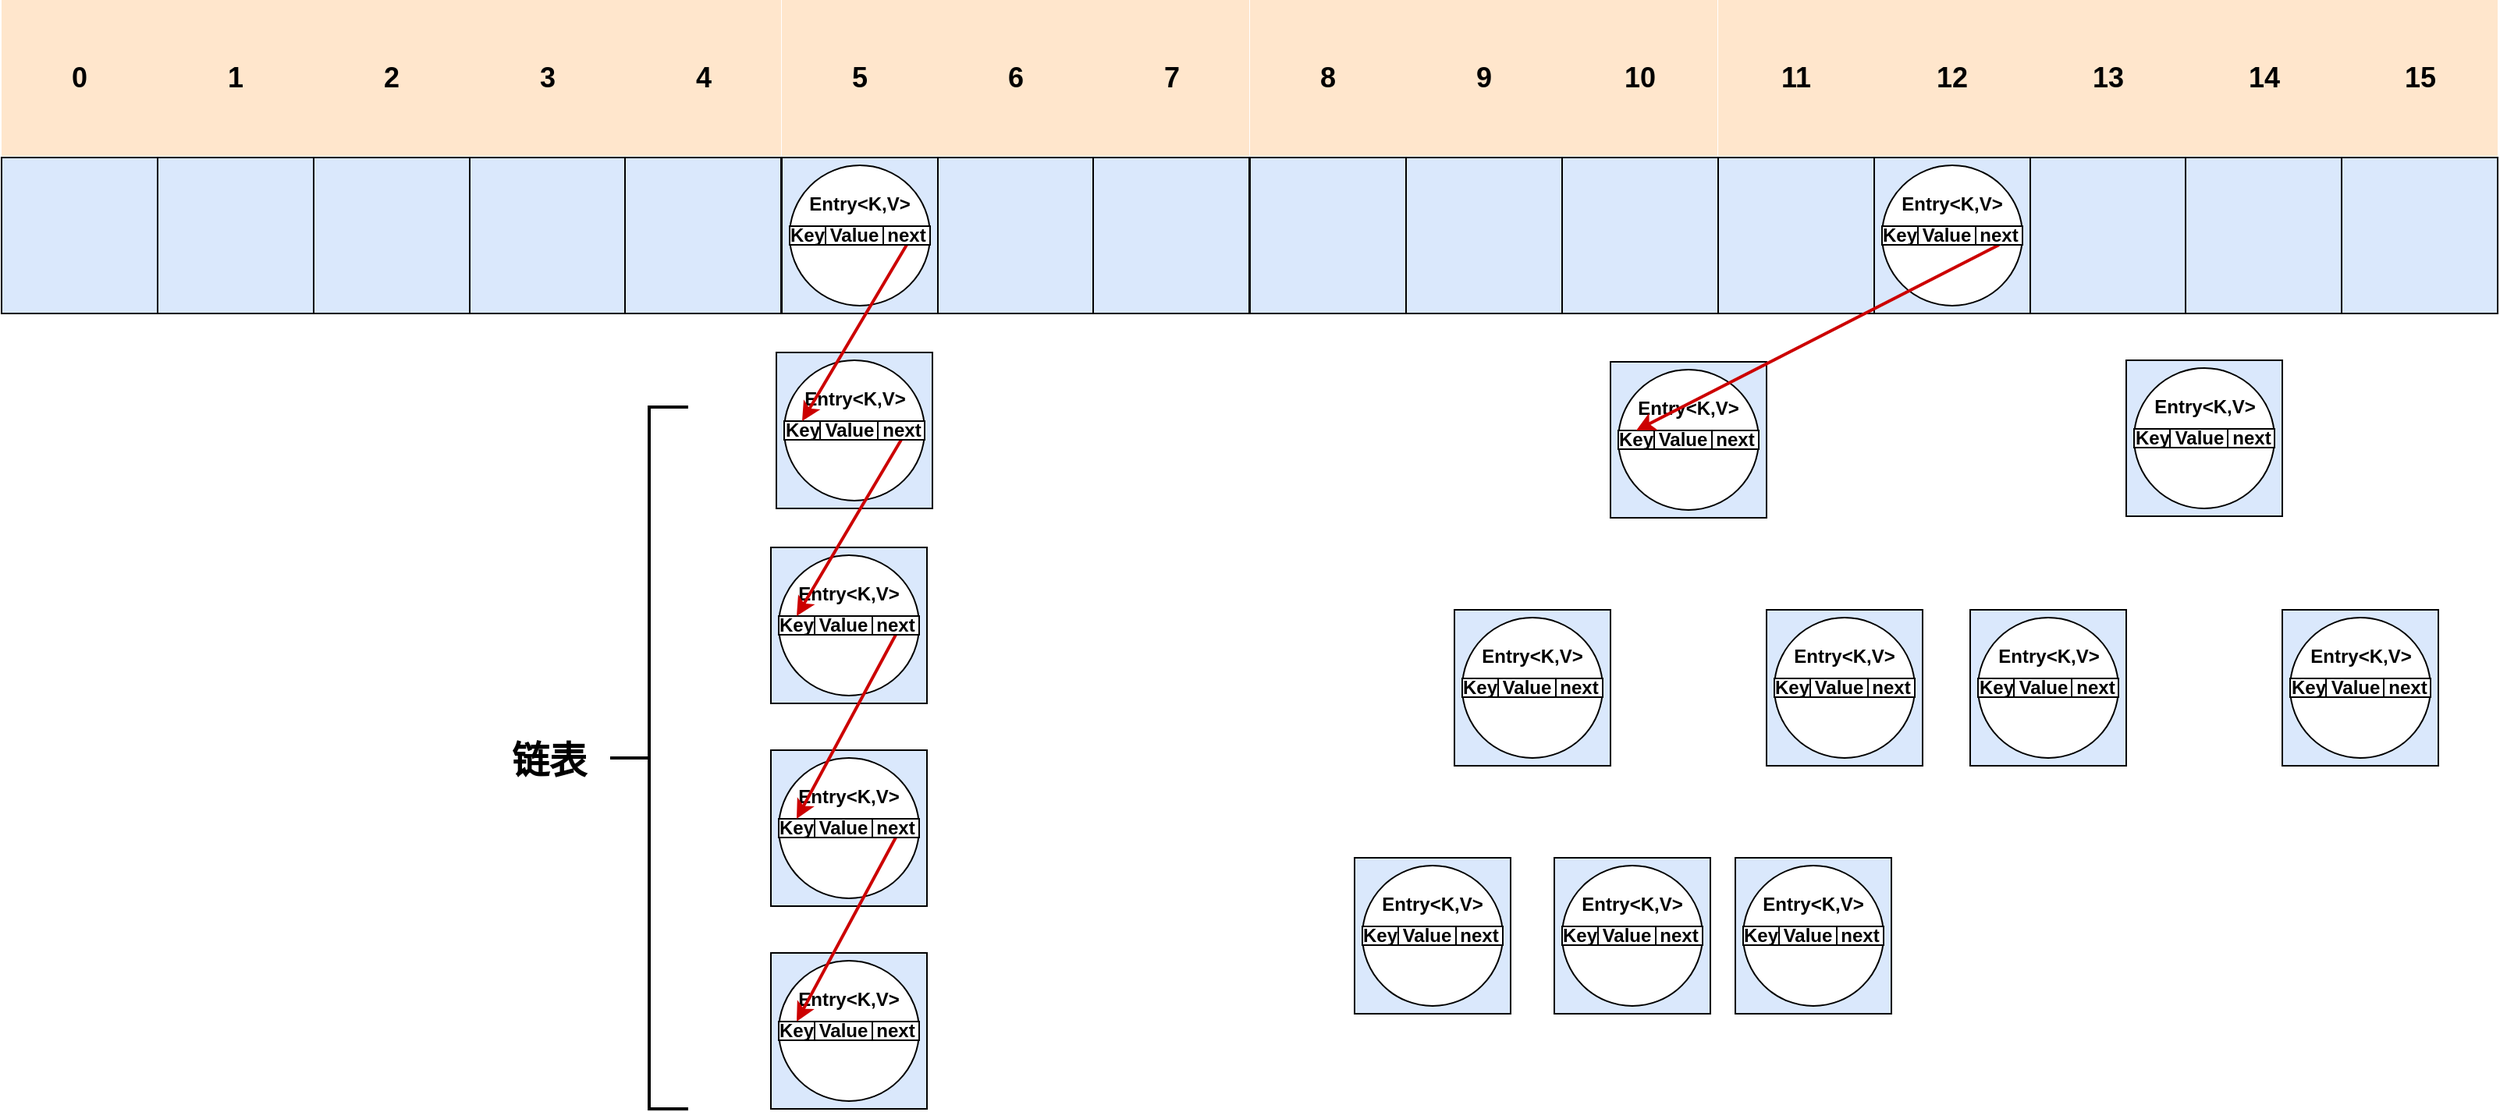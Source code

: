 <mxfile version="12.2.2" type="device" pages="1"><diagram id="vtTkciOFI5p96sIDSIFY" name="第 1 页"><mxGraphModel dx="2500" dy="967" grid="1" gridSize="10" guides="1" tooltips="1" connect="1" arrows="1" fold="1" page="1" pageScale="1" pageWidth="827" pageHeight="1169" math="0" shadow="0"><root><mxCell id="0"/><mxCell id="1" parent="0"/><mxCell id="NTlcI-TXhsn1tNO4Cmrb-234" value="" style="rounded=0;whiteSpace=wrap;html=1;fillColor=#dae8fc;strokeColor=#000000;fontStyle=1" vertex="1" parent="1"><mxGeometry x="561.5" y="1040" width="100" height="100" as="geometry"/></mxCell><mxCell id="NTlcI-TXhsn1tNO4Cmrb-235" value="" style="ellipse;whiteSpace=wrap;html=1;aspect=fixed;strokeColor=#000000;fontStyle=1" vertex="1" parent="1"><mxGeometry x="566.5" y="1045" width="90" height="90" as="geometry"/></mxCell><mxCell id="NTlcI-TXhsn1tNO4Cmrb-236" value="Entry&amp;lt;K,V&amp;gt;" style="text;html=1;strokeColor=none;fillColor=none;align=center;verticalAlign=middle;whiteSpace=wrap;rounded=0;fontStyle=1" vertex="1" parent="1"><mxGeometry x="591.5" y="1060" width="40" height="20" as="geometry"/></mxCell><mxCell id="NTlcI-TXhsn1tNO4Cmrb-237" value="Key" style="rounded=0;whiteSpace=wrap;html=1;strokeColor=#000000;fontStyle=1" vertex="1" parent="1"><mxGeometry x="566.5" y="1084" width="23" height="12" as="geometry"/></mxCell><mxCell id="NTlcI-TXhsn1tNO4Cmrb-238" value="Value" style="rounded=0;whiteSpace=wrap;html=1;strokeColor=#000000;fontStyle=1" vertex="1" parent="1"><mxGeometry x="589.5" y="1084" width="37" height="12" as="geometry"/></mxCell><mxCell id="NTlcI-TXhsn1tNO4Cmrb-239" value="next" style="rounded=0;whiteSpace=wrap;html=1;strokeColor=#000000;fontStyle=1" vertex="1" parent="1"><mxGeometry x="626.5" y="1084" width="30" height="12" as="geometry"/></mxCell><mxCell id="NTlcI-TXhsn1tNO4Cmrb-240" value="" style="rounded=0;whiteSpace=wrap;html=1;fillColor=#dae8fc;strokeColor=#000000;fontStyle=1" vertex="1" parent="1"><mxGeometry x="131" y="1200" width="100" height="100" as="geometry"/></mxCell><mxCell id="NTlcI-TXhsn1tNO4Cmrb-241" value="" style="ellipse;whiteSpace=wrap;html=1;aspect=fixed;strokeColor=#000000;fontStyle=1" vertex="1" parent="1"><mxGeometry x="136" y="1205" width="90" height="90" as="geometry"/></mxCell><mxCell id="NTlcI-TXhsn1tNO4Cmrb-242" value="Entry&amp;lt;K,V&amp;gt;" style="text;html=1;strokeColor=none;fillColor=none;align=center;verticalAlign=middle;whiteSpace=wrap;rounded=0;fontStyle=1" vertex="1" parent="1"><mxGeometry x="161" y="1220" width="40" height="20" as="geometry"/></mxCell><mxCell id="NTlcI-TXhsn1tNO4Cmrb-243" value="Key" style="rounded=0;whiteSpace=wrap;html=1;strokeColor=#000000;fontStyle=1" vertex="1" parent="1"><mxGeometry x="136" y="1244" width="23" height="12" as="geometry"/></mxCell><mxCell id="NTlcI-TXhsn1tNO4Cmrb-244" value="Value" style="rounded=0;whiteSpace=wrap;html=1;strokeColor=#000000;fontStyle=1" vertex="1" parent="1"><mxGeometry x="159" y="1244" width="37" height="12" as="geometry"/></mxCell><mxCell id="NTlcI-TXhsn1tNO4Cmrb-245" value="next" style="rounded=0;whiteSpace=wrap;html=1;strokeColor=#000000;fontStyle=1" vertex="1" parent="1"><mxGeometry x="196" y="1244" width="30" height="12" as="geometry"/></mxCell><mxCell id="NTlcI-TXhsn1tNO4Cmrb-246" value="" style="rounded=0;whiteSpace=wrap;html=1;fillColor=#dae8fc;strokeColor=#000000;fontStyle=1" vertex="1" parent="1"><mxGeometry x="331" y="1200" width="100" height="100" as="geometry"/></mxCell><mxCell id="NTlcI-TXhsn1tNO4Cmrb-247" value="" style="ellipse;whiteSpace=wrap;html=1;aspect=fixed;strokeColor=#000000;fontStyle=1" vertex="1" parent="1"><mxGeometry x="336" y="1205" width="90" height="90" as="geometry"/></mxCell><mxCell id="NTlcI-TXhsn1tNO4Cmrb-248" value="Entry&amp;lt;K,V&amp;gt;" style="text;html=1;strokeColor=none;fillColor=none;align=center;verticalAlign=middle;whiteSpace=wrap;rounded=0;fontStyle=1" vertex="1" parent="1"><mxGeometry x="361" y="1220" width="40" height="20" as="geometry"/></mxCell><mxCell id="NTlcI-TXhsn1tNO4Cmrb-249" value="Key" style="rounded=0;whiteSpace=wrap;html=1;strokeColor=#000000;fontStyle=1" vertex="1" parent="1"><mxGeometry x="336" y="1244" width="23" height="12" as="geometry"/></mxCell><mxCell id="NTlcI-TXhsn1tNO4Cmrb-250" value="Value" style="rounded=0;whiteSpace=wrap;html=1;strokeColor=#000000;fontStyle=1" vertex="1" parent="1"><mxGeometry x="359" y="1244" width="37" height="12" as="geometry"/></mxCell><mxCell id="NTlcI-TXhsn1tNO4Cmrb-251" value="next" style="rounded=0;whiteSpace=wrap;html=1;strokeColor=#000000;fontStyle=1" vertex="1" parent="1"><mxGeometry x="396" y="1244" width="30" height="12" as="geometry"/></mxCell><mxCell id="NTlcI-TXhsn1tNO4Cmrb-252" value="" style="rounded=0;whiteSpace=wrap;html=1;fillColor=#dae8fc;strokeColor=#000000;fontStyle=1" vertex="1" parent="1"><mxGeometry x="461.5" y="1200" width="100" height="100" as="geometry"/></mxCell><mxCell id="NTlcI-TXhsn1tNO4Cmrb-253" value="" style="ellipse;whiteSpace=wrap;html=1;aspect=fixed;strokeColor=#000000;fontStyle=1" vertex="1" parent="1"><mxGeometry x="466.5" y="1205" width="90" height="90" as="geometry"/></mxCell><mxCell id="NTlcI-TXhsn1tNO4Cmrb-254" value="Entry&amp;lt;K,V&amp;gt;" style="text;html=1;strokeColor=none;fillColor=none;align=center;verticalAlign=middle;whiteSpace=wrap;rounded=0;fontStyle=1" vertex="1" parent="1"><mxGeometry x="491.5" y="1220" width="40" height="20" as="geometry"/></mxCell><mxCell id="NTlcI-TXhsn1tNO4Cmrb-255" value="Key" style="rounded=0;whiteSpace=wrap;html=1;strokeColor=#000000;fontStyle=1" vertex="1" parent="1"><mxGeometry x="466.5" y="1244" width="23" height="12" as="geometry"/></mxCell><mxCell id="NTlcI-TXhsn1tNO4Cmrb-256" value="Value" style="rounded=0;whiteSpace=wrap;html=1;strokeColor=#000000;fontStyle=1" vertex="1" parent="1"><mxGeometry x="489.5" y="1244" width="37" height="12" as="geometry"/></mxCell><mxCell id="NTlcI-TXhsn1tNO4Cmrb-257" value="next" style="rounded=0;whiteSpace=wrap;html=1;strokeColor=#000000;fontStyle=1" vertex="1" parent="1"><mxGeometry x="526.5" y="1244" width="30" height="12" as="geometry"/></mxCell><mxCell id="NTlcI-TXhsn1tNO4Cmrb-258" value="" style="rounded=0;whiteSpace=wrap;html=1;fillColor=#dae8fc;strokeColor=#000000;fontStyle=1" vertex="1" parent="1"><mxGeometry x="661.5" y="1200" width="100" height="100" as="geometry"/></mxCell><mxCell id="NTlcI-TXhsn1tNO4Cmrb-259" value="" style="ellipse;whiteSpace=wrap;html=1;aspect=fixed;strokeColor=#000000;fontStyle=1" vertex="1" parent="1"><mxGeometry x="666.5" y="1205" width="90" height="90" as="geometry"/></mxCell><mxCell id="NTlcI-TXhsn1tNO4Cmrb-260" value="Entry&amp;lt;K,V&amp;gt;" style="text;html=1;strokeColor=none;fillColor=none;align=center;verticalAlign=middle;whiteSpace=wrap;rounded=0;fontStyle=1" vertex="1" parent="1"><mxGeometry x="691.5" y="1220" width="40" height="20" as="geometry"/></mxCell><mxCell id="NTlcI-TXhsn1tNO4Cmrb-261" value="Key" style="rounded=0;whiteSpace=wrap;html=1;strokeColor=#000000;fontStyle=1" vertex="1" parent="1"><mxGeometry x="666.5" y="1244" width="23" height="12" as="geometry"/></mxCell><mxCell id="NTlcI-TXhsn1tNO4Cmrb-262" value="Value" style="rounded=0;whiteSpace=wrap;html=1;strokeColor=#000000;fontStyle=1" vertex="1" parent="1"><mxGeometry x="689.5" y="1244" width="37" height="12" as="geometry"/></mxCell><mxCell id="NTlcI-TXhsn1tNO4Cmrb-263" value="next" style="rounded=0;whiteSpace=wrap;html=1;strokeColor=#000000;fontStyle=1" vertex="1" parent="1"><mxGeometry x="726.5" y="1244" width="30" height="12" as="geometry"/></mxCell><mxCell id="NTlcI-TXhsn1tNO4Cmrb-264" value="" style="rounded=0;whiteSpace=wrap;html=1;fillColor=#dae8fc;strokeColor=#000000;fontStyle=1" vertex="1" parent="1"><mxGeometry x="67" y="1359" width="100" height="100" as="geometry"/></mxCell><mxCell id="NTlcI-TXhsn1tNO4Cmrb-265" value="" style="ellipse;whiteSpace=wrap;html=1;aspect=fixed;strokeColor=#000000;fontStyle=1" vertex="1" parent="1"><mxGeometry x="72" y="1364" width="90" height="90" as="geometry"/></mxCell><mxCell id="NTlcI-TXhsn1tNO4Cmrb-266" value="Entry&amp;lt;K,V&amp;gt;" style="text;html=1;strokeColor=none;fillColor=none;align=center;verticalAlign=middle;whiteSpace=wrap;rounded=0;fontStyle=1" vertex="1" parent="1"><mxGeometry x="97" y="1379" width="40" height="20" as="geometry"/></mxCell><mxCell id="NTlcI-TXhsn1tNO4Cmrb-267" value="Key" style="rounded=0;whiteSpace=wrap;html=1;strokeColor=#000000;fontStyle=1" vertex="1" parent="1"><mxGeometry x="72" y="1403" width="23" height="12" as="geometry"/></mxCell><mxCell id="NTlcI-TXhsn1tNO4Cmrb-268" value="Value" style="rounded=0;whiteSpace=wrap;html=1;strokeColor=#000000;fontStyle=1" vertex="1" parent="1"><mxGeometry x="95" y="1403" width="37" height="12" as="geometry"/></mxCell><mxCell id="NTlcI-TXhsn1tNO4Cmrb-269" value="next" style="rounded=0;whiteSpace=wrap;html=1;strokeColor=#000000;fontStyle=1" vertex="1" parent="1"><mxGeometry x="132" y="1403" width="30" height="12" as="geometry"/></mxCell><mxCell id="NTlcI-TXhsn1tNO4Cmrb-270" value="" style="rounded=0;whiteSpace=wrap;html=1;fillColor=#dae8fc;strokeColor=#000000;fontStyle=1" vertex="1" parent="1"><mxGeometry x="195" y="1359" width="100" height="100" as="geometry"/></mxCell><mxCell id="NTlcI-TXhsn1tNO4Cmrb-271" value="" style="ellipse;whiteSpace=wrap;html=1;aspect=fixed;strokeColor=#000000;fontStyle=1" vertex="1" parent="1"><mxGeometry x="200" y="1364" width="90" height="90" as="geometry"/></mxCell><mxCell id="NTlcI-TXhsn1tNO4Cmrb-272" value="Entry&amp;lt;K,V&amp;gt;" style="text;html=1;strokeColor=none;fillColor=none;align=center;verticalAlign=middle;whiteSpace=wrap;rounded=0;fontStyle=1" vertex="1" parent="1"><mxGeometry x="225" y="1379" width="40" height="20" as="geometry"/></mxCell><mxCell id="NTlcI-TXhsn1tNO4Cmrb-273" value="Key" style="rounded=0;whiteSpace=wrap;html=1;strokeColor=#000000;fontStyle=1" vertex="1" parent="1"><mxGeometry x="200" y="1403" width="23" height="12" as="geometry"/></mxCell><mxCell id="NTlcI-TXhsn1tNO4Cmrb-274" value="Value" style="rounded=0;whiteSpace=wrap;html=1;strokeColor=#000000;fontStyle=1" vertex="1" parent="1"><mxGeometry x="223" y="1403" width="37" height="12" as="geometry"/></mxCell><mxCell id="NTlcI-TXhsn1tNO4Cmrb-275" value="next" style="rounded=0;whiteSpace=wrap;html=1;strokeColor=#000000;fontStyle=1" vertex="1" parent="1"><mxGeometry x="260" y="1403" width="30" height="12" as="geometry"/></mxCell><mxCell id="NTlcI-TXhsn1tNO4Cmrb-276" value="" style="rounded=0;whiteSpace=wrap;html=1;fillColor=#dae8fc;strokeColor=#000000;fontStyle=1" vertex="1" parent="1"><mxGeometry x="311" y="1359" width="100" height="100" as="geometry"/></mxCell><mxCell id="NTlcI-TXhsn1tNO4Cmrb-277" value="" style="ellipse;whiteSpace=wrap;html=1;aspect=fixed;strokeColor=#000000;fontStyle=1" vertex="1" parent="1"><mxGeometry x="316" y="1364" width="90" height="90" as="geometry"/></mxCell><mxCell id="NTlcI-TXhsn1tNO4Cmrb-278" value="Entry&amp;lt;K,V&amp;gt;" style="text;html=1;strokeColor=none;fillColor=none;align=center;verticalAlign=middle;whiteSpace=wrap;rounded=0;fontStyle=1" vertex="1" parent="1"><mxGeometry x="341" y="1379" width="40" height="20" as="geometry"/></mxCell><mxCell id="NTlcI-TXhsn1tNO4Cmrb-279" value="Key" style="rounded=0;whiteSpace=wrap;html=1;strokeColor=#000000;fontStyle=1" vertex="1" parent="1"><mxGeometry x="316" y="1403" width="23" height="12" as="geometry"/></mxCell><mxCell id="NTlcI-TXhsn1tNO4Cmrb-280" value="Value" style="rounded=0;whiteSpace=wrap;html=1;strokeColor=#000000;fontStyle=1" vertex="1" parent="1"><mxGeometry x="339" y="1403" width="37" height="12" as="geometry"/></mxCell><mxCell id="NTlcI-TXhsn1tNO4Cmrb-281" value="next" style="rounded=0;whiteSpace=wrap;html=1;strokeColor=#000000;fontStyle=1" vertex="1" parent="1"><mxGeometry x="376" y="1403" width="30" height="12" as="geometry"/></mxCell><mxCell id="NTlcI-TXhsn1tNO4Cmrb-228" value="" style="rounded=0;whiteSpace=wrap;html=1;fillColor=#dae8fc;strokeColor=#000000;fontStyle=1" vertex="1" parent="1"><mxGeometry x="231" y="1041" width="100" height="100" as="geometry"/></mxCell><mxCell id="NTlcI-TXhsn1tNO4Cmrb-229" value="" style="ellipse;whiteSpace=wrap;html=1;aspect=fixed;strokeColor=#000000;fontStyle=1" vertex="1" parent="1"><mxGeometry x="236" y="1046" width="90" height="90" as="geometry"/></mxCell><mxCell id="NTlcI-TXhsn1tNO4Cmrb-230" value="Entry&amp;lt;K,V&amp;gt;" style="text;html=1;strokeColor=none;fillColor=none;align=center;verticalAlign=middle;whiteSpace=wrap;rounded=0;fontStyle=1" vertex="1" parent="1"><mxGeometry x="261" y="1061" width="40" height="20" as="geometry"/></mxCell><mxCell id="NTlcI-TXhsn1tNO4Cmrb-231" value="Key" style="rounded=0;whiteSpace=wrap;html=1;strokeColor=#000000;fontStyle=1" vertex="1" parent="1"><mxGeometry x="236" y="1085" width="23" height="12" as="geometry"/></mxCell><mxCell id="NTlcI-TXhsn1tNO4Cmrb-232" value="Value" style="rounded=0;whiteSpace=wrap;html=1;strokeColor=#000000;fontStyle=1" vertex="1" parent="1"><mxGeometry x="259" y="1085" width="37" height="12" as="geometry"/></mxCell><mxCell id="NTlcI-TXhsn1tNO4Cmrb-233" value="next" style="rounded=0;whiteSpace=wrap;html=1;strokeColor=#000000;fontStyle=1" vertex="1" parent="1"><mxGeometry x="296" y="1085" width="30" height="12" as="geometry"/></mxCell><mxCell id="NTlcI-TXhsn1tNO4Cmrb-207" value="" style="rounded=0;whiteSpace=wrap;html=1;fillColor=#dae8fc;strokeColor=#000000;fontStyle=1" vertex="1" parent="1"><mxGeometry x="-307" y="1420" width="100" height="100" as="geometry"/></mxCell><mxCell id="NTlcI-TXhsn1tNO4Cmrb-208" value="" style="ellipse;whiteSpace=wrap;html=1;aspect=fixed;strokeColor=#000000;fontStyle=1" vertex="1" parent="1"><mxGeometry x="-302" y="1425" width="90" height="90" as="geometry"/></mxCell><mxCell id="NTlcI-TXhsn1tNO4Cmrb-209" value="Entry&amp;lt;K,V&amp;gt;" style="text;html=1;strokeColor=none;fillColor=none;align=center;verticalAlign=middle;whiteSpace=wrap;rounded=0;fontStyle=1" vertex="1" parent="1"><mxGeometry x="-277" y="1440" width="40" height="20" as="geometry"/></mxCell><mxCell id="NTlcI-TXhsn1tNO4Cmrb-210" value="Key" style="rounded=0;whiteSpace=wrap;html=1;strokeColor=#000000;fontStyle=1" vertex="1" parent="1"><mxGeometry x="-302" y="1464" width="23" height="12" as="geometry"/></mxCell><mxCell id="NTlcI-TXhsn1tNO4Cmrb-211" value="Value" style="rounded=0;whiteSpace=wrap;html=1;strokeColor=#000000;fontStyle=1" vertex="1" parent="1"><mxGeometry x="-279" y="1464" width="37" height="12" as="geometry"/></mxCell><mxCell id="NTlcI-TXhsn1tNO4Cmrb-212" value="next" style="rounded=0;whiteSpace=wrap;html=1;strokeColor=#000000;fontStyle=1" vertex="1" parent="1"><mxGeometry x="-242" y="1464" width="30" height="12" as="geometry"/></mxCell><mxCell id="NTlcI-TXhsn1tNO4Cmrb-201" value="" style="rounded=0;whiteSpace=wrap;html=1;fillColor=#dae8fc;strokeColor=#000000;fontStyle=1" vertex="1" parent="1"><mxGeometry x="-307" y="1290" width="100" height="100" as="geometry"/></mxCell><mxCell id="NTlcI-TXhsn1tNO4Cmrb-202" value="" style="ellipse;whiteSpace=wrap;html=1;aspect=fixed;strokeColor=#000000;fontStyle=1" vertex="1" parent="1"><mxGeometry x="-302" y="1295" width="90" height="90" as="geometry"/></mxCell><mxCell id="NTlcI-TXhsn1tNO4Cmrb-203" value="Entry&amp;lt;K,V&amp;gt;" style="text;html=1;strokeColor=none;fillColor=none;align=center;verticalAlign=middle;whiteSpace=wrap;rounded=0;fontStyle=1" vertex="1" parent="1"><mxGeometry x="-277" y="1310" width="40" height="20" as="geometry"/></mxCell><mxCell id="NTlcI-TXhsn1tNO4Cmrb-204" value="Key" style="rounded=0;whiteSpace=wrap;html=1;strokeColor=#000000;fontStyle=1" vertex="1" parent="1"><mxGeometry x="-302" y="1334" width="23" height="12" as="geometry"/></mxCell><mxCell id="NTlcI-TXhsn1tNO4Cmrb-205" value="Value" style="rounded=0;whiteSpace=wrap;html=1;strokeColor=#000000;fontStyle=1" vertex="1" parent="1"><mxGeometry x="-279" y="1334" width="37" height="12" as="geometry"/></mxCell><mxCell id="NTlcI-TXhsn1tNO4Cmrb-225" style="edgeStyle=none;rounded=0;orthogonalLoop=1;jettySize=auto;html=1;exitX=0.5;exitY=1;exitDx=0;exitDy=0;entryX=0.5;entryY=0;entryDx=0;entryDy=0;strokeColor=#CC0000;strokeWidth=2;fontSize=18;" edge="1" parent="1" source="NTlcI-TXhsn1tNO4Cmrb-206" target="NTlcI-TXhsn1tNO4Cmrb-210"><mxGeometry relative="1" as="geometry"/></mxCell><mxCell id="NTlcI-TXhsn1tNO4Cmrb-206" value="next" style="rounded=0;whiteSpace=wrap;html=1;strokeColor=#000000;fontStyle=1" vertex="1" parent="1"><mxGeometry x="-242" y="1334" width="30" height="12" as="geometry"/></mxCell><mxCell id="NTlcI-TXhsn1tNO4Cmrb-195" value="" style="rounded=0;whiteSpace=wrap;html=1;fillColor=#dae8fc;strokeColor=#000000;fontStyle=1" vertex="1" parent="1"><mxGeometry x="-307" y="1160" width="100" height="100" as="geometry"/></mxCell><mxCell id="NTlcI-TXhsn1tNO4Cmrb-196" value="" style="ellipse;whiteSpace=wrap;html=1;aspect=fixed;strokeColor=#000000;fontStyle=1" vertex="1" parent="1"><mxGeometry x="-302" y="1165" width="90" height="90" as="geometry"/></mxCell><mxCell id="NTlcI-TXhsn1tNO4Cmrb-197" value="Entry&amp;lt;K,V&amp;gt;" style="text;html=1;strokeColor=none;fillColor=none;align=center;verticalAlign=middle;whiteSpace=wrap;rounded=0;fontStyle=1" vertex="1" parent="1"><mxGeometry x="-277" y="1180" width="40" height="20" as="geometry"/></mxCell><mxCell id="NTlcI-TXhsn1tNO4Cmrb-198" value="Key" style="rounded=0;whiteSpace=wrap;html=1;strokeColor=#000000;fontStyle=1" vertex="1" parent="1"><mxGeometry x="-302" y="1204" width="23" height="12" as="geometry"/></mxCell><mxCell id="NTlcI-TXhsn1tNO4Cmrb-199" value="Value" style="rounded=0;whiteSpace=wrap;html=1;strokeColor=#000000;fontStyle=1" vertex="1" parent="1"><mxGeometry x="-279" y="1204" width="37" height="12" as="geometry"/></mxCell><mxCell id="NTlcI-TXhsn1tNO4Cmrb-223" style="edgeStyle=none;rounded=0;orthogonalLoop=1;jettySize=auto;html=1;exitX=0.5;exitY=1;exitDx=0;exitDy=0;entryX=0.5;entryY=0;entryDx=0;entryDy=0;strokeColor=#CC0000;strokeWidth=2;fontSize=18;" edge="1" parent="1" source="NTlcI-TXhsn1tNO4Cmrb-200" target="NTlcI-TXhsn1tNO4Cmrb-204"><mxGeometry relative="1" as="geometry"/></mxCell><mxCell id="NTlcI-TXhsn1tNO4Cmrb-200" value="next" style="rounded=0;whiteSpace=wrap;html=1;strokeColor=#000000;fontStyle=1" vertex="1" parent="1"><mxGeometry x="-242" y="1204" width="30" height="12" as="geometry"/></mxCell><mxCell id="NTlcI-TXhsn1tNO4Cmrb-183" value="" style="rounded=0;whiteSpace=wrap;html=1;fillColor=#dae8fc;strokeColor=#000000;fontStyle=1" vertex="1" parent="1"><mxGeometry x="-303.5" y="1035" width="100" height="100" as="geometry"/></mxCell><mxCell id="NTlcI-TXhsn1tNO4Cmrb-184" value="" style="ellipse;whiteSpace=wrap;html=1;aspect=fixed;strokeColor=#000000;fontStyle=1" vertex="1" parent="1"><mxGeometry x="-298.5" y="1040" width="90" height="90" as="geometry"/></mxCell><mxCell id="NTlcI-TXhsn1tNO4Cmrb-185" value="Entry&amp;lt;K,V&amp;gt;" style="text;html=1;strokeColor=none;fillColor=none;align=center;verticalAlign=middle;whiteSpace=wrap;rounded=0;fontStyle=1" vertex="1" parent="1"><mxGeometry x="-273.5" y="1055" width="40" height="20" as="geometry"/></mxCell><mxCell id="NTlcI-TXhsn1tNO4Cmrb-186" value="Key" style="rounded=0;whiteSpace=wrap;html=1;strokeColor=#000000;fontStyle=1" vertex="1" parent="1"><mxGeometry x="-298.5" y="1079" width="23" height="12" as="geometry"/></mxCell><mxCell id="NTlcI-TXhsn1tNO4Cmrb-187" value="Value" style="rounded=0;whiteSpace=wrap;html=1;strokeColor=#000000;fontStyle=1" vertex="1" parent="1"><mxGeometry x="-275.5" y="1079" width="37" height="12" as="geometry"/></mxCell><mxCell id="NTlcI-TXhsn1tNO4Cmrb-222" style="edgeStyle=none;rounded=0;orthogonalLoop=1;jettySize=auto;html=1;exitX=0.5;exitY=1;exitDx=0;exitDy=0;entryX=0.5;entryY=0;entryDx=0;entryDy=0;strokeColor=#CC0000;strokeWidth=2;fontSize=18;" edge="1" parent="1" source="NTlcI-TXhsn1tNO4Cmrb-188" target="NTlcI-TXhsn1tNO4Cmrb-198"><mxGeometry relative="1" as="geometry"/></mxCell><mxCell id="NTlcI-TXhsn1tNO4Cmrb-188" value="next" style="rounded=0;whiteSpace=wrap;html=1;strokeColor=#000000;fontStyle=1" vertex="1" parent="1"><mxGeometry x="-238.5" y="1079" width="30" height="12" as="geometry"/></mxCell><mxCell id="NTlcI-TXhsn1tNO4Cmrb-126" value="" style="rounded=0;whiteSpace=wrap;html=1;fillColor=#dae8fc;strokeColor=#000000;fontStyle=1" vertex="1" parent="1"><mxGeometry x="200" y="910" width="100" height="100" as="geometry"/></mxCell><mxCell id="NTlcI-TXhsn1tNO4Cmrb-132" value="" style="rounded=0;whiteSpace=wrap;html=1;fillColor=#dae8fc;strokeColor=#000000;fontStyle=1" vertex="1" parent="1"><mxGeometry x="-800" y="910" width="100" height="100" as="geometry"/></mxCell><mxCell id="NTlcI-TXhsn1tNO4Cmrb-133" value="" style="rounded=0;whiteSpace=wrap;html=1;fillColor=#dae8fc;strokeColor=#000000;fontStyle=1" vertex="1" parent="1"><mxGeometry x="-700" y="910" width="100" height="100" as="geometry"/></mxCell><mxCell id="NTlcI-TXhsn1tNO4Cmrb-134" value="" style="rounded=0;whiteSpace=wrap;html=1;fillColor=#dae8fc;strokeColor=#000000;fontStyle=1" vertex="1" parent="1"><mxGeometry x="-600" y="910" width="100" height="100" as="geometry"/></mxCell><mxCell id="NTlcI-TXhsn1tNO4Cmrb-135" value="" style="rounded=0;whiteSpace=wrap;html=1;fillColor=#dae8fc;strokeColor=#000000;fontStyle=1" vertex="1" parent="1"><mxGeometry x="-500" y="910" width="100" height="100" as="geometry"/></mxCell><mxCell id="NTlcI-TXhsn1tNO4Cmrb-136" value="" style="rounded=0;whiteSpace=wrap;html=1;fillColor=#dae8fc;strokeColor=#000000;fontStyle=1" vertex="1" parent="1"><mxGeometry x="-400.5" y="910" width="100" height="100" as="geometry"/></mxCell><mxCell id="NTlcI-TXhsn1tNO4Cmrb-138" value="" style="rounded=0;whiteSpace=wrap;html=1;fillColor=#dae8fc;strokeColor=#000000;fontStyle=1" vertex="1" parent="1"><mxGeometry x="-200.5" y="910" width="100" height="100" as="geometry"/></mxCell><mxCell id="NTlcI-TXhsn1tNO4Cmrb-139" value="" style="rounded=0;whiteSpace=wrap;html=1;fillColor=#dae8fc;strokeColor=#000000;fontStyle=1" vertex="1" parent="1"><mxGeometry x="-100.5" y="910" width="100" height="100" as="geometry"/></mxCell><mxCell id="NTlcI-TXhsn1tNO4Cmrb-140" value="" style="rounded=0;whiteSpace=wrap;html=1;fillColor=#dae8fc;strokeColor=#000000;fontStyle=1" vertex="1" parent="1"><mxGeometry y="910" width="100" height="100" as="geometry"/></mxCell><mxCell id="NTlcI-TXhsn1tNO4Cmrb-141" value="" style="rounded=0;whiteSpace=wrap;html=1;fillColor=#dae8fc;strokeColor=#000000;fontStyle=1" vertex="1" parent="1"><mxGeometry x="100" y="910" width="100" height="100" as="geometry"/></mxCell><mxCell id="NTlcI-TXhsn1tNO4Cmrb-143" value="" style="rounded=0;whiteSpace=wrap;html=1;fillColor=#dae8fc;strokeColor=#000000;fontStyle=1" vertex="1" parent="1"><mxGeometry x="300" y="910" width="100" height="100" as="geometry"/></mxCell><mxCell id="NTlcI-TXhsn1tNO4Cmrb-145" value="" style="rounded=0;whiteSpace=wrap;html=1;fillColor=#dae8fc;strokeColor=#000000;fontStyle=1" vertex="1" parent="1"><mxGeometry x="499.5" y="910" width="100" height="100" as="geometry"/></mxCell><mxCell id="NTlcI-TXhsn1tNO4Cmrb-146" value="" style="rounded=0;whiteSpace=wrap;html=1;fillColor=#dae8fc;strokeColor=#000000;fontStyle=1" vertex="1" parent="1"><mxGeometry x="599.5" y="910" width="100" height="100" as="geometry"/></mxCell><mxCell id="NTlcI-TXhsn1tNO4Cmrb-147" value="" style="rounded=0;whiteSpace=wrap;html=1;fillColor=#dae8fc;strokeColor=#000000;fontStyle=1" vertex="1" parent="1"><mxGeometry x="699.5" y="910" width="100" height="100" as="geometry"/></mxCell><mxCell id="NTlcI-TXhsn1tNO4Cmrb-148" value="" style="rounded=0;whiteSpace=wrap;html=1;fillColor=#dae8fc;strokeColor=#000000;fontStyle=1" vertex="1" parent="1"><mxGeometry x="-300" y="910" width="100" height="100" as="geometry"/></mxCell><mxCell id="NTlcI-TXhsn1tNO4Cmrb-149" value="" style="ellipse;whiteSpace=wrap;html=1;aspect=fixed;strokeColor=#000000;fontStyle=1" vertex="1" parent="1"><mxGeometry x="-295" y="915" width="90" height="90" as="geometry"/></mxCell><mxCell id="NTlcI-TXhsn1tNO4Cmrb-150" value="Entry&amp;lt;K,V&amp;gt;" style="text;html=1;strokeColor=none;fillColor=none;align=center;verticalAlign=middle;whiteSpace=wrap;rounded=0;fontStyle=1" vertex="1" parent="1"><mxGeometry x="-270" y="930" width="40" height="20" as="geometry"/></mxCell><mxCell id="NTlcI-TXhsn1tNO4Cmrb-151" value="Key" style="rounded=0;whiteSpace=wrap;html=1;strokeColor=#000000;fontStyle=1" vertex="1" parent="1"><mxGeometry x="-295" y="954" width="23" height="12" as="geometry"/></mxCell><mxCell id="NTlcI-TXhsn1tNO4Cmrb-152" value="Value" style="rounded=0;whiteSpace=wrap;html=1;strokeColor=#000000;fontStyle=1" vertex="1" parent="1"><mxGeometry x="-272" y="954" width="37" height="12" as="geometry"/></mxCell><mxCell id="NTlcI-TXhsn1tNO4Cmrb-219" style="edgeStyle=none;rounded=0;orthogonalLoop=1;jettySize=auto;html=1;exitX=0.5;exitY=1;exitDx=0;exitDy=0;entryX=0.5;entryY=0;entryDx=0;entryDy=0;fontSize=18;strokeColor=#CC0000;strokeWidth=2;" edge="1" parent="1" source="NTlcI-TXhsn1tNO4Cmrb-153" target="NTlcI-TXhsn1tNO4Cmrb-186"><mxGeometry relative="1" as="geometry"/></mxCell><mxCell id="NTlcI-TXhsn1tNO4Cmrb-153" value="next" style="rounded=0;whiteSpace=wrap;html=1;strokeColor=#000000;fontStyle=1" vertex="1" parent="1"><mxGeometry x="-235" y="954" width="30" height="12" as="geometry"/></mxCell><mxCell id="NTlcI-TXhsn1tNO4Cmrb-161" value="0" style="rounded=0;whiteSpace=wrap;html=1;fillColor=#ffe6cc;strokeColor=none;fontStyle=1;fontSize=18;" vertex="1" parent="1"><mxGeometry x="-800" y="809" width="100" height="100" as="geometry"/></mxCell><mxCell id="NTlcI-TXhsn1tNO4Cmrb-162" value="1" style="rounded=0;whiteSpace=wrap;html=1;fillColor=#ffe6cc;strokeColor=none;fontStyle=1;fontSize=18;" vertex="1" parent="1"><mxGeometry x="-700" y="809" width="100" height="100" as="geometry"/></mxCell><mxCell id="NTlcI-TXhsn1tNO4Cmrb-163" value="2" style="rounded=0;whiteSpace=wrap;html=1;fillColor=#ffe6cc;strokeColor=none;fontStyle=1;fontSize=18;" vertex="1" parent="1"><mxGeometry x="-600" y="809" width="100" height="100" as="geometry"/></mxCell><mxCell id="NTlcI-TXhsn1tNO4Cmrb-164" value="3" style="rounded=0;whiteSpace=wrap;html=1;fillColor=#ffe6cc;strokeColor=none;fontStyle=1;fontSize=18;" vertex="1" parent="1"><mxGeometry x="-500" y="809" width="100" height="100" as="geometry"/></mxCell><mxCell id="NTlcI-TXhsn1tNO4Cmrb-165" value="4" style="rounded=0;whiteSpace=wrap;html=1;fillColor=#ffe6cc;strokeColor=none;fontStyle=1;fontSize=18;" vertex="1" parent="1"><mxGeometry x="-400.5" y="809" width="100" height="100" as="geometry"/></mxCell><mxCell id="NTlcI-TXhsn1tNO4Cmrb-166" value="6" style="rounded=0;whiteSpace=wrap;html=1;fillColor=#ffe6cc;strokeColor=none;fontStyle=1;fontSize=18;" vertex="1" parent="1"><mxGeometry x="-200.5" y="809" width="100" height="100" as="geometry"/></mxCell><mxCell id="NTlcI-TXhsn1tNO4Cmrb-167" value="7" style="rounded=0;whiteSpace=wrap;html=1;fillColor=#ffe6cc;strokeColor=none;fontStyle=1;fontSize=18;" vertex="1" parent="1"><mxGeometry x="-100.5" y="809" width="100" height="100" as="geometry"/></mxCell><mxCell id="NTlcI-TXhsn1tNO4Cmrb-168" value="8" style="rounded=0;whiteSpace=wrap;html=1;fillColor=#ffe6cc;strokeColor=none;fontStyle=1;fontSize=18;" vertex="1" parent="1"><mxGeometry y="809" width="100" height="100" as="geometry"/></mxCell><mxCell id="NTlcI-TXhsn1tNO4Cmrb-169" value="9" style="rounded=0;whiteSpace=wrap;html=1;fillColor=#ffe6cc;strokeColor=none;fontStyle=1;fontSize=18;" vertex="1" parent="1"><mxGeometry x="100" y="809" width="100" height="100" as="geometry"/></mxCell><mxCell id="NTlcI-TXhsn1tNO4Cmrb-170" value="11" style="rounded=0;whiteSpace=wrap;html=1;fillColor=#ffe6cc;strokeColor=none;fontStyle=1;fontSize=18;" vertex="1" parent="1"><mxGeometry x="300" y="809" width="100" height="100" as="geometry"/></mxCell><mxCell id="NTlcI-TXhsn1tNO4Cmrb-171" value="12" style="rounded=0;whiteSpace=wrap;html=1;fillColor=#ffe6cc;strokeColor=none;fontStyle=1;fontSize=18;" vertex="1" parent="1"><mxGeometry x="399.5" y="809" width="100" height="100" as="geometry"/></mxCell><mxCell id="NTlcI-TXhsn1tNO4Cmrb-172" value="13" style="rounded=0;whiteSpace=wrap;html=1;fillColor=#ffe6cc;strokeColor=none;fontStyle=1;fontSize=18;" vertex="1" parent="1"><mxGeometry x="499.5" y="809" width="100" height="100" as="geometry"/></mxCell><mxCell id="NTlcI-TXhsn1tNO4Cmrb-173" value="14" style="rounded=0;whiteSpace=wrap;html=1;fillColor=#ffe6cc;strokeColor=none;fontStyle=1;fontSize=18;" vertex="1" parent="1"><mxGeometry x="599.5" y="809" width="100" height="100" as="geometry"/></mxCell><mxCell id="NTlcI-TXhsn1tNO4Cmrb-174" value="15" style="rounded=0;whiteSpace=wrap;html=1;fillColor=#ffe6cc;strokeColor=none;fontStyle=1;fontSize=18;" vertex="1" parent="1"><mxGeometry x="699.5" y="809" width="100" height="100" as="geometry"/></mxCell><mxCell id="NTlcI-TXhsn1tNO4Cmrb-175" value="5" style="rounded=0;whiteSpace=wrap;html=1;fillColor=#ffe6cc;strokeColor=none;fontStyle=1;fontSize=18;" vertex="1" parent="1"><mxGeometry x="-300" y="809" width="100" height="100" as="geometry"/></mxCell><mxCell id="NTlcI-TXhsn1tNO4Cmrb-181" value="10" style="rounded=0;whiteSpace=wrap;html=1;fillColor=#ffe6cc;strokeColor=none;fontStyle=1;fontSize=18;" vertex="1" parent="1"><mxGeometry x="199.5" y="809" width="100" height="100" as="geometry"/></mxCell><mxCell id="NTlcI-TXhsn1tNO4Cmrb-213" value="" style="rounded=0;whiteSpace=wrap;html=1;fillColor=#dae8fc;strokeColor=#000000;fontStyle=1" vertex="1" parent="1"><mxGeometry x="400" y="910" width="100" height="100" as="geometry"/></mxCell><mxCell id="NTlcI-TXhsn1tNO4Cmrb-214" value="" style="ellipse;whiteSpace=wrap;html=1;aspect=fixed;strokeColor=#000000;fontStyle=1" vertex="1" parent="1"><mxGeometry x="405" y="915" width="90" height="90" as="geometry"/></mxCell><mxCell id="NTlcI-TXhsn1tNO4Cmrb-215" value="Entry&amp;lt;K,V&amp;gt;" style="text;html=1;strokeColor=none;fillColor=none;align=center;verticalAlign=middle;whiteSpace=wrap;rounded=0;fontStyle=1" vertex="1" parent="1"><mxGeometry x="430" y="930" width="40" height="20" as="geometry"/></mxCell><mxCell id="NTlcI-TXhsn1tNO4Cmrb-216" value="Key" style="rounded=0;whiteSpace=wrap;html=1;strokeColor=#000000;fontStyle=1" vertex="1" parent="1"><mxGeometry x="405" y="954" width="23" height="12" as="geometry"/></mxCell><mxCell id="NTlcI-TXhsn1tNO4Cmrb-217" value="Value" style="rounded=0;whiteSpace=wrap;html=1;strokeColor=#000000;fontStyle=1" vertex="1" parent="1"><mxGeometry x="428" y="954" width="37" height="12" as="geometry"/></mxCell><mxCell id="NTlcI-TXhsn1tNO4Cmrb-284" style="edgeStyle=none;rounded=0;orthogonalLoop=1;jettySize=auto;html=1;exitX=0.5;exitY=1;exitDx=0;exitDy=0;entryX=0.5;entryY=0;entryDx=0;entryDy=0;strokeColor=#CC0000;strokeWidth=2;fontSize=24;" edge="1" parent="1" source="NTlcI-TXhsn1tNO4Cmrb-218" target="NTlcI-TXhsn1tNO4Cmrb-231"><mxGeometry relative="1" as="geometry"/></mxCell><mxCell id="NTlcI-TXhsn1tNO4Cmrb-218" value="next" style="rounded=0;whiteSpace=wrap;html=1;strokeColor=#000000;fontStyle=1" vertex="1" parent="1"><mxGeometry x="465" y="954" width="30" height="12" as="geometry"/></mxCell><mxCell id="NTlcI-TXhsn1tNO4Cmrb-226" value="" style="strokeWidth=2;html=1;shape=mxgraph.flowchart.annotation_2;align=left;labelPosition=right;pointerEvents=1;fontSize=18;" vertex="1" parent="1"><mxGeometry x="-410" y="1070" width="50" height="450" as="geometry"/></mxCell><mxCell id="NTlcI-TXhsn1tNO4Cmrb-227" value="链表" style="text;html=1;resizable=0;points=[];autosize=1;align=left;verticalAlign=top;spacingTop=-4;fontSize=24;fontStyle=1" vertex="1" parent="1"><mxGeometry x="-475" y="1280" width="50" height="20" as="geometry"/></mxCell></root></mxGraphModel></diagram></mxfile>